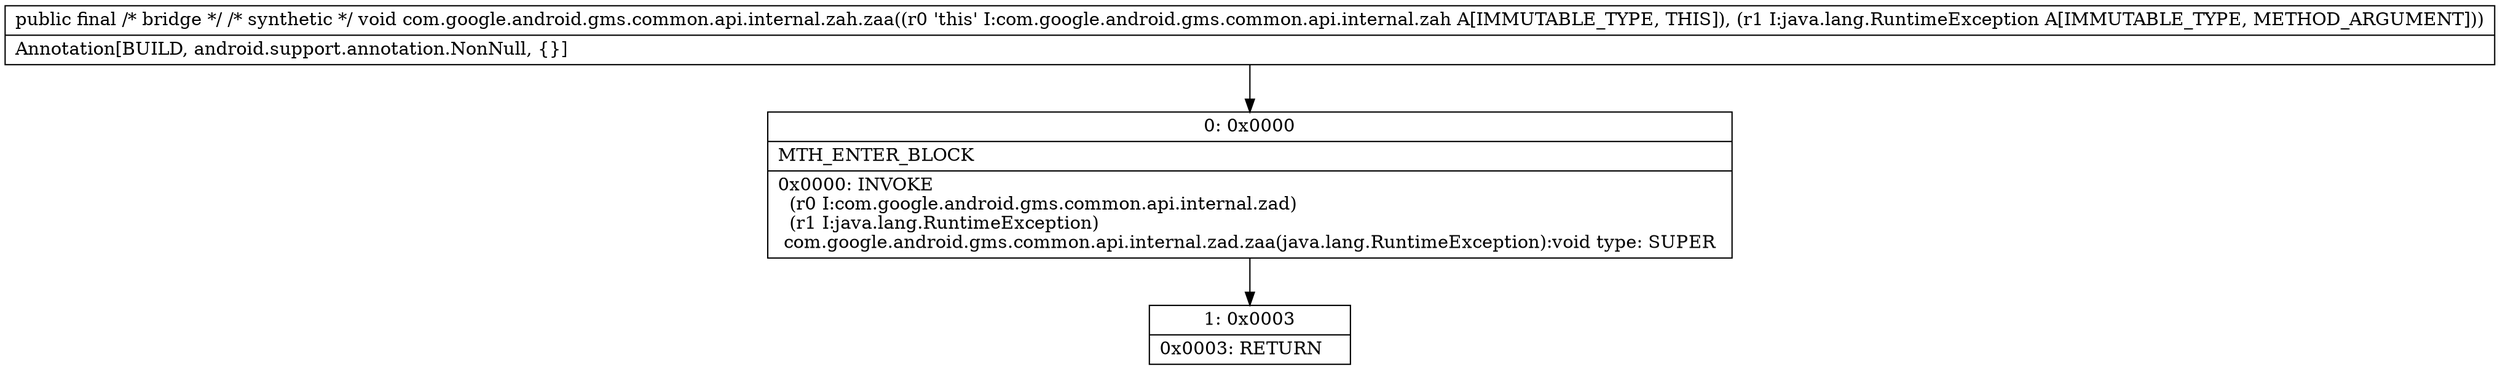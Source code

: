 digraph "CFG forcom.google.android.gms.common.api.internal.zah.zaa(Ljava\/lang\/RuntimeException;)V" {
Node_0 [shape=record,label="{0\:\ 0x0000|MTH_ENTER_BLOCK\l|0x0000: INVOKE  \l  (r0 I:com.google.android.gms.common.api.internal.zad)\l  (r1 I:java.lang.RuntimeException)\l com.google.android.gms.common.api.internal.zad.zaa(java.lang.RuntimeException):void type: SUPER \l}"];
Node_1 [shape=record,label="{1\:\ 0x0003|0x0003: RETURN   \l}"];
MethodNode[shape=record,label="{public final \/* bridge *\/ \/* synthetic *\/ void com.google.android.gms.common.api.internal.zah.zaa((r0 'this' I:com.google.android.gms.common.api.internal.zah A[IMMUTABLE_TYPE, THIS]), (r1 I:java.lang.RuntimeException A[IMMUTABLE_TYPE, METHOD_ARGUMENT]))  | Annotation[BUILD, android.support.annotation.NonNull, \{\}]\l}"];
MethodNode -> Node_0;
Node_0 -> Node_1;
}

